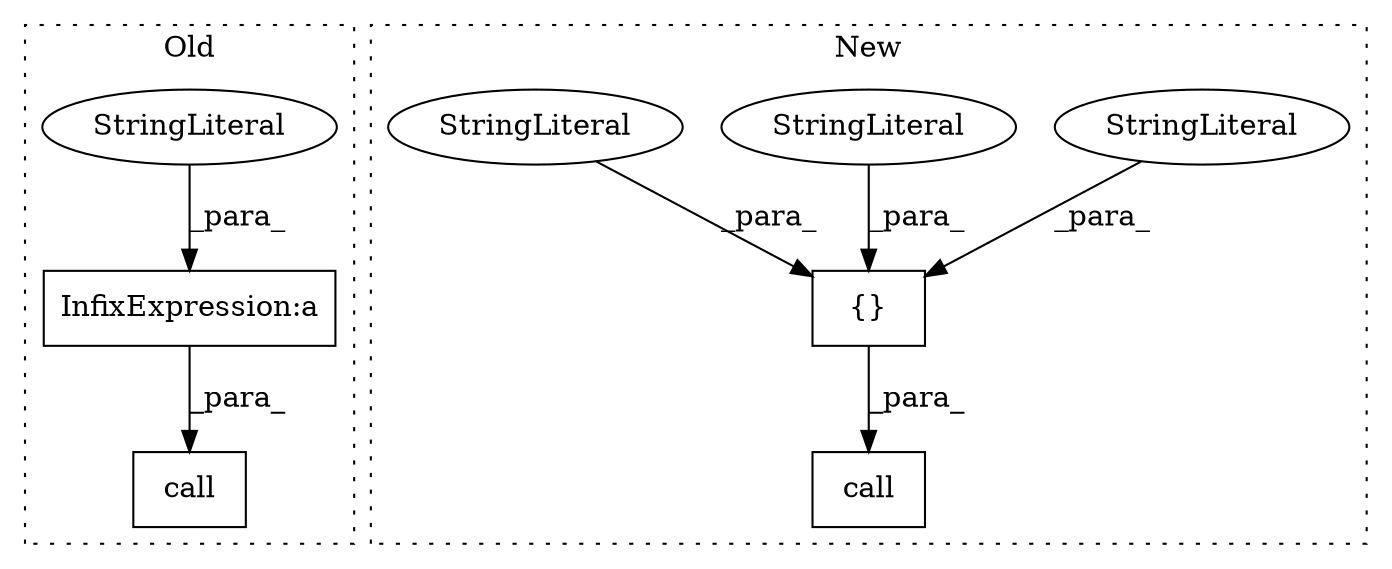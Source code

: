 digraph G {
subgraph cluster0 {
1 [label="call" a="32" s="306,391" l="5,1" shape="box"];
7 [label="InfixExpression:a" a="27" s="386" l="3" shape="box"];
8 [label="StringLiteral" a="45" s="311" l="75" shape="ellipse"];
label = "Old";
style="dotted";
}
subgraph cluster1 {
2 [label="{}" a="4" s="358,440" l="1,1" shape="box"];
3 [label="StringLiteral" a="45" s="366" l="50" shape="ellipse"];
4 [label="StringLiteral" a="45" s="359" l="6" shape="ellipse"];
5 [label="StringLiteral" a="45" s="417" l="15" shape="ellipse"];
6 [label="call" a="32" s="341,441" l="5,1" shape="box"];
label = "New";
style="dotted";
}
2 -> 6 [label="_para_"];
3 -> 2 [label="_para_"];
4 -> 2 [label="_para_"];
5 -> 2 [label="_para_"];
7 -> 1 [label="_para_"];
8 -> 7 [label="_para_"];
}